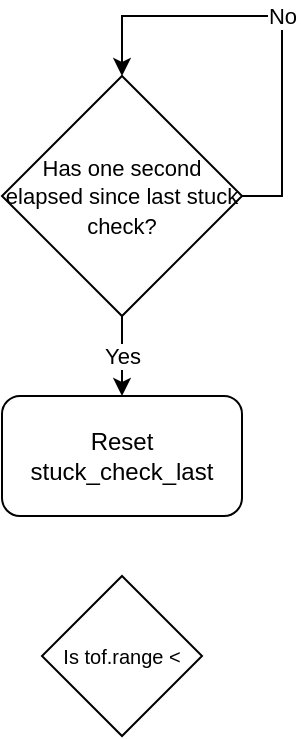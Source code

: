 <mxfile version="14.5.10" type="github">
  <diagram id="C5RBs43oDa-KdzZeNtuy" name="Page-1">
    <mxGraphModel dx="1422" dy="1931" grid="1" gridSize="10" guides="1" tooltips="1" connect="1" arrows="1" fold="1" page="1" pageScale="1" pageWidth="827" pageHeight="1169" math="0" shadow="0">
      <root>
        <mxCell id="WIyWlLk6GJQsqaUBKTNV-0" />
        <mxCell id="WIyWlLk6GJQsqaUBKTNV-1" parent="WIyWlLk6GJQsqaUBKTNV-0" />
        <mxCell id="jvDP5jBHSejzYiG8BgBr-7" value="Yes" style="edgeStyle=orthogonalEdgeStyle;rounded=0;orthogonalLoop=1;jettySize=auto;html=1;exitX=0.5;exitY=1;exitDx=0;exitDy=0;entryX=0.5;entryY=0;entryDx=0;entryDy=0;" edge="1" parent="WIyWlLk6GJQsqaUBKTNV-1" source="jvDP5jBHSejzYiG8BgBr-2" target="jvDP5jBHSejzYiG8BgBr-6">
          <mxGeometry relative="1" as="geometry" />
        </mxCell>
        <mxCell id="jvDP5jBHSejzYiG8BgBr-2" value="&lt;font style=&quot;font-size: 11px&quot;&gt;Has one second elapsed since last stuck check?&lt;/font&gt;" style="rhombus;whiteSpace=wrap;html=1;" vertex="1" parent="WIyWlLk6GJQsqaUBKTNV-1">
          <mxGeometry x="310" y="-1130" width="120" height="120" as="geometry" />
        </mxCell>
        <mxCell id="jvDP5jBHSejzYiG8BgBr-4" value="No" style="edgeStyle=orthogonalEdgeStyle;rounded=0;orthogonalLoop=1;jettySize=auto;html=1;exitX=1;exitY=0.5;exitDx=0;exitDy=0;entryX=0.5;entryY=0;entryDx=0;entryDy=0;" edge="1" parent="WIyWlLk6GJQsqaUBKTNV-1" source="jvDP5jBHSejzYiG8BgBr-2" target="jvDP5jBHSejzYiG8BgBr-2">
          <mxGeometry relative="1" as="geometry">
            <Array as="points">
              <mxPoint x="450" y="-1070" />
              <mxPoint x="450" y="-1160" />
              <mxPoint x="370" y="-1160" />
            </Array>
          </mxGeometry>
        </mxCell>
        <mxCell id="jvDP5jBHSejzYiG8BgBr-5" value="&lt;font style=&quot;font-size: 10px&quot;&gt;Is tof.range &amp;lt;&lt;/font&gt;" style="rhombus;whiteSpace=wrap;html=1;" vertex="1" parent="WIyWlLk6GJQsqaUBKTNV-1">
          <mxGeometry x="330" y="-880" width="80" height="80" as="geometry" />
        </mxCell>
        <mxCell id="jvDP5jBHSejzYiG8BgBr-6" value="Reset stuck_check_last" style="rounded=1;whiteSpace=wrap;html=1;" vertex="1" parent="WIyWlLk6GJQsqaUBKTNV-1">
          <mxGeometry x="310" y="-970" width="120" height="60" as="geometry" />
        </mxCell>
      </root>
    </mxGraphModel>
  </diagram>
</mxfile>
